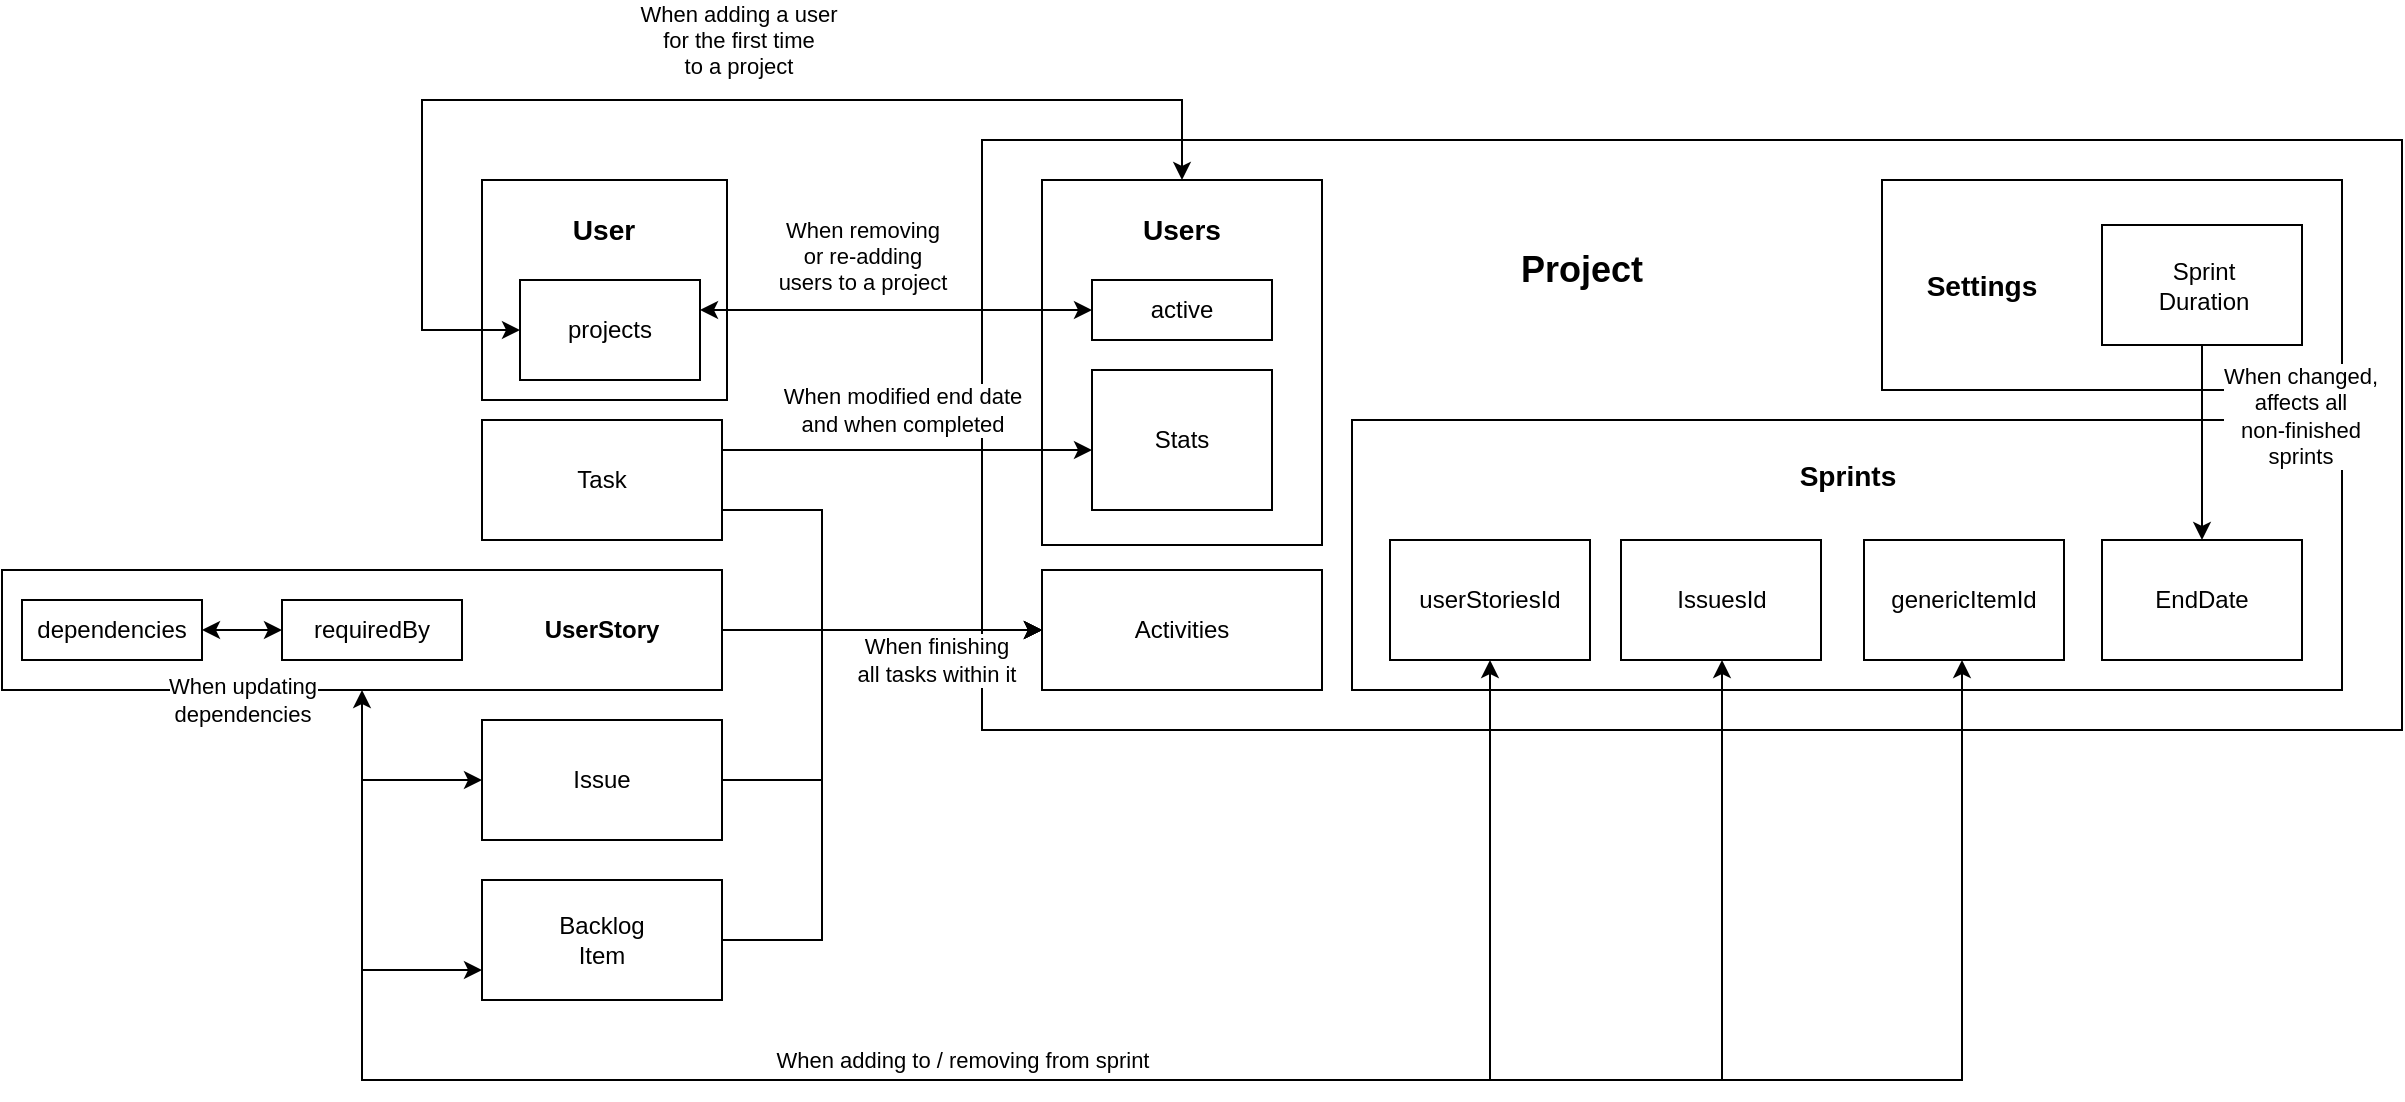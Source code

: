 <mxfile version="26.1.0">
  <diagram name="Página-1" id="4OTmXY2Rh0phOZ1CV6iW">
    <mxGraphModel dx="1303" dy="747" grid="1" gridSize="10" guides="1" tooltips="1" connect="1" arrows="1" fold="1" page="1" pageScale="1" pageWidth="827" pageHeight="1169" math="0" shadow="0">
      <root>
        <mxCell id="0" />
        <mxCell id="1" parent="0" />
        <mxCell id="syVXaHFY9ad1_4dyUhUQ-1" value="" style="rounded=0;whiteSpace=wrap;html=1;" vertex="1" parent="1">
          <mxGeometry x="240" y="430" width="120" height="60" as="geometry" />
        </mxCell>
        <mxCell id="syVXaHFY9ad1_4dyUhUQ-4" value="" style="rounded=0;whiteSpace=wrap;html=1;" vertex="1" parent="1">
          <mxGeometry x="490" y="290" width="710" height="295" as="geometry" />
        </mxCell>
        <mxCell id="syVXaHFY9ad1_4dyUhUQ-5" value="Task" style="text;html=1;align=center;verticalAlign=middle;whiteSpace=wrap;rounded=0;" vertex="1" parent="1">
          <mxGeometry x="270" y="445" width="60" height="30" as="geometry" />
        </mxCell>
        <mxCell id="syVXaHFY9ad1_4dyUhUQ-6" value="&lt;h2&gt;Project&lt;/h2&gt;" style="text;html=1;align=center;verticalAlign=middle;whiteSpace=wrap;rounded=0;" vertex="1" parent="1">
          <mxGeometry x="760" y="340" width="60" height="30" as="geometry" />
        </mxCell>
        <mxCell id="syVXaHFY9ad1_4dyUhUQ-7" value="" style="rounded=0;whiteSpace=wrap;html=1;" vertex="1" parent="1">
          <mxGeometry x="520" y="505" width="140" height="60" as="geometry" />
        </mxCell>
        <mxCell id="syVXaHFY9ad1_4dyUhUQ-8" value="Activities" style="text;html=1;align=center;verticalAlign=middle;whiteSpace=wrap;rounded=0;" vertex="1" parent="1">
          <mxGeometry x="560" y="520" width="60" height="30" as="geometry" />
        </mxCell>
        <mxCell id="syVXaHFY9ad1_4dyUhUQ-2" style="edgeStyle=orthogonalEdgeStyle;rounded=0;orthogonalLoop=1;jettySize=auto;html=1;entryX=0;entryY=0.5;entryDx=0;entryDy=0;exitX=1;exitY=0.75;exitDx=0;exitDy=0;" edge="1" parent="1" source="syVXaHFY9ad1_4dyUhUQ-1" target="syVXaHFY9ad1_4dyUhUQ-7">
          <mxGeometry relative="1" as="geometry">
            <mxPoint x="480" y="540" as="targetPoint" />
            <Array as="points">
              <mxPoint x="410" y="475" />
              <mxPoint x="410" y="535" />
            </Array>
          </mxGeometry>
        </mxCell>
        <mxCell id="syVXaHFY9ad1_4dyUhUQ-3" value="When finishing&lt;div&gt;all tasks within it&lt;/div&gt;" style="edgeLabel;html=1;align=center;verticalAlign=middle;resizable=0;points=[];" vertex="1" connectable="0" parent="syVXaHFY9ad1_4dyUhUQ-2">
          <mxGeometry x="0.115" y="-2" relative="1" as="geometry">
            <mxPoint x="44" y="13" as="offset" />
          </mxGeometry>
        </mxCell>
        <mxCell id="syVXaHFY9ad1_4dyUhUQ-16" style="edgeStyle=orthogonalEdgeStyle;rounded=0;orthogonalLoop=1;jettySize=auto;html=1;entryX=0;entryY=0.5;entryDx=0;entryDy=0;" edge="1" parent="1" source="syVXaHFY9ad1_4dyUhUQ-9" target="syVXaHFY9ad1_4dyUhUQ-7">
          <mxGeometry relative="1" as="geometry" />
        </mxCell>
        <mxCell id="syVXaHFY9ad1_4dyUhUQ-9" value="" style="rounded=0;whiteSpace=wrap;html=1;" vertex="1" parent="1">
          <mxGeometry y="505" width="360" height="60" as="geometry" />
        </mxCell>
        <mxCell id="syVXaHFY9ad1_4dyUhUQ-10" value="&lt;h4&gt;UserStory&lt;/h4&gt;" style="text;html=1;align=center;verticalAlign=middle;whiteSpace=wrap;rounded=0;" vertex="1" parent="1">
          <mxGeometry x="270" y="520" width="60" height="30" as="geometry" />
        </mxCell>
        <mxCell id="syVXaHFY9ad1_4dyUhUQ-17" style="edgeStyle=orthogonalEdgeStyle;rounded=0;orthogonalLoop=1;jettySize=auto;html=1;entryX=0;entryY=0.5;entryDx=0;entryDy=0;" edge="1" parent="1" source="syVXaHFY9ad1_4dyUhUQ-11" target="syVXaHFY9ad1_4dyUhUQ-7">
          <mxGeometry relative="1" as="geometry">
            <Array as="points">
              <mxPoint x="410" y="610" />
              <mxPoint x="410" y="535" />
            </Array>
          </mxGeometry>
        </mxCell>
        <mxCell id="syVXaHFY9ad1_4dyUhUQ-11" value="" style="rounded=0;whiteSpace=wrap;html=1;" vertex="1" parent="1">
          <mxGeometry x="240" y="580" width="120" height="60" as="geometry" />
        </mxCell>
        <mxCell id="syVXaHFY9ad1_4dyUhUQ-12" value="Issue" style="text;html=1;align=center;verticalAlign=middle;whiteSpace=wrap;rounded=0;" vertex="1" parent="1">
          <mxGeometry x="270" y="595" width="60" height="30" as="geometry" />
        </mxCell>
        <mxCell id="syVXaHFY9ad1_4dyUhUQ-20" style="edgeStyle=orthogonalEdgeStyle;rounded=0;orthogonalLoop=1;jettySize=auto;html=1;entryX=0;entryY=0.5;entryDx=0;entryDy=0;" edge="1" parent="1" source="syVXaHFY9ad1_4dyUhUQ-18" target="syVXaHFY9ad1_4dyUhUQ-7">
          <mxGeometry relative="1" as="geometry">
            <Array as="points">
              <mxPoint x="410" y="690" />
              <mxPoint x="410" y="535" />
            </Array>
          </mxGeometry>
        </mxCell>
        <mxCell id="syVXaHFY9ad1_4dyUhUQ-18" value="" style="rounded=0;whiteSpace=wrap;html=1;" vertex="1" parent="1">
          <mxGeometry x="240" y="660" width="120" height="60" as="geometry" />
        </mxCell>
        <mxCell id="syVXaHFY9ad1_4dyUhUQ-19" value="Backlog Item" style="text;html=1;align=center;verticalAlign=middle;whiteSpace=wrap;rounded=0;" vertex="1" parent="1">
          <mxGeometry x="270" y="675" width="60" height="30" as="geometry" />
        </mxCell>
        <mxCell id="syVXaHFY9ad1_4dyUhUQ-30" value="" style="rounded=0;whiteSpace=wrap;html=1;" vertex="1" parent="1">
          <mxGeometry x="675" y="430" width="495" height="135" as="geometry" />
        </mxCell>
        <mxCell id="syVXaHFY9ad1_4dyUhUQ-31" value="&lt;h3&gt;Sprints&lt;/h3&gt;" style="text;html=1;align=center;verticalAlign=middle;whiteSpace=wrap;rounded=0;" vertex="1" parent="1">
          <mxGeometry x="892.5" y="442.5" width="60" height="30" as="geometry" />
        </mxCell>
        <mxCell id="syVXaHFY9ad1_4dyUhUQ-32" value="" style="rounded=0;whiteSpace=wrap;html=1;" vertex="1" parent="1">
          <mxGeometry x="694" y="490" width="100" height="60" as="geometry" />
        </mxCell>
        <mxCell id="syVXaHFY9ad1_4dyUhUQ-33" value="userStoriesId" style="text;html=1;align=center;verticalAlign=middle;whiteSpace=wrap;rounded=0;" vertex="1" parent="1">
          <mxGeometry x="714" y="505" width="60" height="30" as="geometry" />
        </mxCell>
        <mxCell id="syVXaHFY9ad1_4dyUhUQ-34" value="" style="rounded=0;whiteSpace=wrap;html=1;" vertex="1" parent="1">
          <mxGeometry x="809.5" y="490" width="100" height="60" as="geometry" />
        </mxCell>
        <mxCell id="syVXaHFY9ad1_4dyUhUQ-35" value="IssuesId" style="text;html=1;align=center;verticalAlign=middle;whiteSpace=wrap;rounded=0;" vertex="1" parent="1">
          <mxGeometry x="829.5" y="505" width="60" height="30" as="geometry" />
        </mxCell>
        <mxCell id="syVXaHFY9ad1_4dyUhUQ-36" value="" style="rounded=0;whiteSpace=wrap;html=1;" vertex="1" parent="1">
          <mxGeometry x="931" y="490" width="100" height="60" as="geometry" />
        </mxCell>
        <mxCell id="syVXaHFY9ad1_4dyUhUQ-37" value="genericItemId" style="text;html=1;align=center;verticalAlign=middle;whiteSpace=wrap;rounded=0;" vertex="1" parent="1">
          <mxGeometry x="951" y="505" width="60" height="30" as="geometry" />
        </mxCell>
        <mxCell id="syVXaHFY9ad1_4dyUhUQ-38" style="edgeStyle=orthogonalEdgeStyle;rounded=0;orthogonalLoop=1;jettySize=auto;html=1;entryX=0.5;entryY=1;entryDx=0;entryDy=0;startArrow=classic;startFill=1;" edge="1" parent="1" source="syVXaHFY9ad1_4dyUhUQ-9" target="syVXaHFY9ad1_4dyUhUQ-32">
          <mxGeometry relative="1" as="geometry">
            <Array as="points">
              <mxPoint x="180" y="760" />
              <mxPoint x="744" y="760" />
            </Array>
          </mxGeometry>
        </mxCell>
        <mxCell id="syVXaHFY9ad1_4dyUhUQ-39" style="edgeStyle=orthogonalEdgeStyle;rounded=0;orthogonalLoop=1;jettySize=auto;html=1;entryX=0.5;entryY=1;entryDx=0;entryDy=0;startArrow=classic;startFill=1;exitX=0;exitY=0.5;exitDx=0;exitDy=0;" edge="1" parent="1" source="syVXaHFY9ad1_4dyUhUQ-11" target="syVXaHFY9ad1_4dyUhUQ-34">
          <mxGeometry relative="1" as="geometry">
            <mxPoint x="240" y="550" as="sourcePoint" />
            <mxPoint x="754" y="560" as="targetPoint" />
            <Array as="points">
              <mxPoint x="180" y="610" />
              <mxPoint x="180" y="760" />
              <mxPoint x="860" y="760" />
              <mxPoint x="860" y="550" />
            </Array>
          </mxGeometry>
        </mxCell>
        <mxCell id="syVXaHFY9ad1_4dyUhUQ-40" style="edgeStyle=orthogonalEdgeStyle;rounded=0;orthogonalLoop=1;jettySize=auto;html=1;exitX=0;exitY=0.75;exitDx=0;exitDy=0;startArrow=classic;startFill=1;" edge="1" parent="1" source="syVXaHFY9ad1_4dyUhUQ-18" target="syVXaHFY9ad1_4dyUhUQ-36">
          <mxGeometry relative="1" as="geometry">
            <mxPoint x="427.47" y="710" as="sourcePoint" />
            <mxPoint x="811.47" y="630" as="targetPoint" />
            <Array as="points">
              <mxPoint x="180" y="705" />
              <mxPoint x="180" y="760" />
              <mxPoint x="980" y="760" />
            </Array>
          </mxGeometry>
        </mxCell>
        <mxCell id="syVXaHFY9ad1_4dyUhUQ-41" value="When adding to / removing from sprint" style="edgeLabel;html=1;align=center;verticalAlign=middle;resizable=0;points=[];" vertex="1" connectable="0" parent="syVXaHFY9ad1_4dyUhUQ-40">
          <mxGeometry x="-0.348" y="3" relative="1" as="geometry">
            <mxPoint x="48" y="-7" as="offset" />
          </mxGeometry>
        </mxCell>
        <mxCell id="syVXaHFY9ad1_4dyUhUQ-43" value="" style="rounded=0;whiteSpace=wrap;html=1;" vertex="1" parent="1">
          <mxGeometry x="1050" y="490" width="100" height="60" as="geometry" />
        </mxCell>
        <mxCell id="syVXaHFY9ad1_4dyUhUQ-44" value="EndDate" style="text;html=1;align=center;verticalAlign=middle;whiteSpace=wrap;rounded=0;" vertex="1" parent="1">
          <mxGeometry x="1070" y="505" width="60" height="30" as="geometry" />
        </mxCell>
        <mxCell id="syVXaHFY9ad1_4dyUhUQ-45" value="" style="rounded=0;whiteSpace=wrap;html=1;" vertex="1" parent="1">
          <mxGeometry x="940" y="310" width="230" height="105" as="geometry" />
        </mxCell>
        <mxCell id="syVXaHFY9ad1_4dyUhUQ-46" value="&lt;h3&gt;Settings&lt;/h3&gt;" style="text;html=1;align=center;verticalAlign=middle;whiteSpace=wrap;rounded=0;" vertex="1" parent="1">
          <mxGeometry x="960" y="347.5" width="60" height="30" as="geometry" />
        </mxCell>
        <mxCell id="syVXaHFY9ad1_4dyUhUQ-49" style="edgeStyle=orthogonalEdgeStyle;rounded=0;orthogonalLoop=1;jettySize=auto;html=1;entryX=0.5;entryY=0;entryDx=0;entryDy=0;" edge="1" parent="1" source="syVXaHFY9ad1_4dyUhUQ-47" target="syVXaHFY9ad1_4dyUhUQ-43">
          <mxGeometry relative="1" as="geometry" />
        </mxCell>
        <mxCell id="syVXaHFY9ad1_4dyUhUQ-50" value="&lt;div&gt;When changed,&lt;/div&gt;&lt;div&gt;affects all&lt;/div&gt;&lt;div&gt;non-finished&lt;/div&gt;&lt;div&gt;sprints&lt;/div&gt;" style="edgeLabel;html=1;align=center;verticalAlign=middle;resizable=0;points=[];" vertex="1" connectable="0" parent="syVXaHFY9ad1_4dyUhUQ-49">
          <mxGeometry x="0.307" y="-1" relative="1" as="geometry">
            <mxPoint x="50" y="-28" as="offset" />
          </mxGeometry>
        </mxCell>
        <mxCell id="syVXaHFY9ad1_4dyUhUQ-47" value="" style="rounded=0;whiteSpace=wrap;html=1;" vertex="1" parent="1">
          <mxGeometry x="1050" y="332.5" width="100" height="60" as="geometry" />
        </mxCell>
        <mxCell id="syVXaHFY9ad1_4dyUhUQ-48" value="Sprint Duration" style="text;html=1;align=center;verticalAlign=middle;whiteSpace=wrap;rounded=0;" vertex="1" parent="1">
          <mxGeometry x="1071" y="347.5" width="60" height="30" as="geometry" />
        </mxCell>
        <mxCell id="syVXaHFY9ad1_4dyUhUQ-51" value="" style="rounded=0;whiteSpace=wrap;html=1;" vertex="1" parent="1">
          <mxGeometry x="520" y="310" width="140" height="182.5" as="geometry" />
        </mxCell>
        <mxCell id="syVXaHFY9ad1_4dyUhUQ-21" value="" style="rounded=0;whiteSpace=wrap;html=1;" vertex="1" parent="1">
          <mxGeometry x="545" y="405" width="90" height="70" as="geometry" />
        </mxCell>
        <mxCell id="syVXaHFY9ad1_4dyUhUQ-23" value="Stats" style="text;html=1;align=center;verticalAlign=middle;whiteSpace=wrap;rounded=0;" vertex="1" parent="1">
          <mxGeometry x="560" y="425" width="60" height="30" as="geometry" />
        </mxCell>
        <mxCell id="syVXaHFY9ad1_4dyUhUQ-26" style="edgeStyle=orthogonalEdgeStyle;rounded=0;orthogonalLoop=1;jettySize=auto;html=1;exitX=1;exitY=0.25;exitDx=0;exitDy=0;" edge="1" parent="1" source="syVXaHFY9ad1_4dyUhUQ-1" target="syVXaHFY9ad1_4dyUhUQ-21">
          <mxGeometry relative="1" as="geometry">
            <Array as="points">
              <mxPoint x="460" y="445" />
              <mxPoint x="460" y="445" />
            </Array>
          </mxGeometry>
        </mxCell>
        <mxCell id="syVXaHFY9ad1_4dyUhUQ-27" value="When modified end date&lt;div&gt;and when completed&lt;/div&gt;" style="edgeLabel;html=1;align=center;verticalAlign=middle;resizable=0;points=[];" vertex="1" connectable="0" parent="syVXaHFY9ad1_4dyUhUQ-26">
          <mxGeometry x="-0.046" y="2" relative="1" as="geometry">
            <mxPoint x="2" y="-18" as="offset" />
          </mxGeometry>
        </mxCell>
        <mxCell id="syVXaHFY9ad1_4dyUhUQ-52" value="&lt;h3&gt;Users&lt;/h3&gt;" style="text;html=1;align=center;verticalAlign=middle;whiteSpace=wrap;rounded=0;" vertex="1" parent="1">
          <mxGeometry x="560" y="320" width="60" height="30" as="geometry" />
        </mxCell>
        <mxCell id="syVXaHFY9ad1_4dyUhUQ-53" value="" style="rounded=0;whiteSpace=wrap;html=1;" vertex="1" parent="1">
          <mxGeometry x="545" y="360" width="90" height="30" as="geometry" />
        </mxCell>
        <mxCell id="syVXaHFY9ad1_4dyUhUQ-54" value="active" style="text;html=1;align=center;verticalAlign=middle;whiteSpace=wrap;rounded=0;" vertex="1" parent="1">
          <mxGeometry x="560" y="360" width="60" height="30" as="geometry" />
        </mxCell>
        <mxCell id="syVXaHFY9ad1_4dyUhUQ-55" value="" style="rounded=0;whiteSpace=wrap;html=1;" vertex="1" parent="1">
          <mxGeometry x="240" y="310" width="122.5" height="110" as="geometry" />
        </mxCell>
        <mxCell id="syVXaHFY9ad1_4dyUhUQ-56" value="&lt;h3&gt;User&lt;/h3&gt;" style="text;html=1;align=center;verticalAlign=middle;whiteSpace=wrap;rounded=0;" vertex="1" parent="1">
          <mxGeometry x="271.25" y="320" width="60" height="30" as="geometry" />
        </mxCell>
        <mxCell id="syVXaHFY9ad1_4dyUhUQ-59" style="edgeStyle=orthogonalEdgeStyle;rounded=0;orthogonalLoop=1;jettySize=auto;html=1;entryX=0;entryY=0.5;entryDx=0;entryDy=0;startArrow=classic;startFill=1;" edge="1" parent="1" source="syVXaHFY9ad1_4dyUhUQ-57" target="syVXaHFY9ad1_4dyUhUQ-53">
          <mxGeometry relative="1" as="geometry">
            <Array as="points">
              <mxPoint x="400" y="375" />
              <mxPoint x="400" y="375" />
            </Array>
          </mxGeometry>
        </mxCell>
        <mxCell id="syVXaHFY9ad1_4dyUhUQ-70" value="When removing&lt;div&gt;or re-adding&lt;br&gt;&lt;div&gt;users to a&amp;nbsp;&lt;span style=&quot;background-color: light-dark(#ffffff, var(--ge-dark-color, #121212)); color: light-dark(rgb(0, 0, 0), rgb(255, 255, 255));&quot;&gt;project&lt;/span&gt;&lt;/div&gt;&lt;/div&gt;" style="edgeLabel;html=1;align=center;verticalAlign=middle;resizable=0;points=[];" vertex="1" connectable="0" parent="syVXaHFY9ad1_4dyUhUQ-59">
          <mxGeometry x="0.007" y="-2" relative="1" as="geometry">
            <mxPoint x="-18" y="-29" as="offset" />
          </mxGeometry>
        </mxCell>
        <mxCell id="syVXaHFY9ad1_4dyUhUQ-57" value="" style="rounded=0;whiteSpace=wrap;html=1;" vertex="1" parent="1">
          <mxGeometry x="259" y="360" width="90" height="50" as="geometry" />
        </mxCell>
        <mxCell id="syVXaHFY9ad1_4dyUhUQ-58" value="projects" style="text;html=1;align=center;verticalAlign=middle;whiteSpace=wrap;rounded=0;" vertex="1" parent="1">
          <mxGeometry x="274" y="370" width="60" height="30" as="geometry" />
        </mxCell>
        <mxCell id="syVXaHFY9ad1_4dyUhUQ-69" value="When updating&lt;div&gt;dependencies&lt;/div&gt;" style="edgeStyle=orthogonalEdgeStyle;rounded=0;orthogonalLoop=1;jettySize=auto;html=1;entryX=0;entryY=0.5;entryDx=0;entryDy=0;startArrow=classic;startFill=1;" edge="1" parent="1" source="syVXaHFY9ad1_4dyUhUQ-65" target="syVXaHFY9ad1_4dyUhUQ-67">
          <mxGeometry y="-35" relative="1" as="geometry">
            <mxPoint as="offset" />
          </mxGeometry>
        </mxCell>
        <mxCell id="syVXaHFY9ad1_4dyUhUQ-65" value="" style="rounded=0;whiteSpace=wrap;html=1;" vertex="1" parent="1">
          <mxGeometry x="10" y="520" width="90" height="30" as="geometry" />
        </mxCell>
        <mxCell id="syVXaHFY9ad1_4dyUhUQ-66" value="dependencies" style="text;html=1;align=center;verticalAlign=middle;whiteSpace=wrap;rounded=0;" vertex="1" parent="1">
          <mxGeometry x="25" y="520" width="60" height="30" as="geometry" />
        </mxCell>
        <mxCell id="syVXaHFY9ad1_4dyUhUQ-67" value="" style="rounded=0;whiteSpace=wrap;html=1;" vertex="1" parent="1">
          <mxGeometry x="140" y="520" width="90" height="30" as="geometry" />
        </mxCell>
        <mxCell id="syVXaHFY9ad1_4dyUhUQ-68" value="requiredBy" style="text;html=1;align=center;verticalAlign=middle;whiteSpace=wrap;rounded=0;" vertex="1" parent="1">
          <mxGeometry x="155" y="520" width="60" height="30" as="geometry" />
        </mxCell>
        <mxCell id="syVXaHFY9ad1_4dyUhUQ-71" style="edgeStyle=orthogonalEdgeStyle;rounded=0;orthogonalLoop=1;jettySize=auto;html=1;entryX=0.5;entryY=0;entryDx=0;entryDy=0;startArrow=classic;startFill=1;" edge="1" parent="1" source="syVXaHFY9ad1_4dyUhUQ-57" target="syVXaHFY9ad1_4dyUhUQ-51">
          <mxGeometry relative="1" as="geometry">
            <Array as="points">
              <mxPoint x="210" y="385" />
              <mxPoint x="210" y="270" />
              <mxPoint x="590" y="270" />
            </Array>
          </mxGeometry>
        </mxCell>
        <mxCell id="syVXaHFY9ad1_4dyUhUQ-72" value="When adding a&amp;nbsp;&lt;span style=&quot;background-color: light-dark(#ffffff, var(--ge-dark-color, #121212)); color: light-dark(rgb(0, 0, 0), rgb(255, 255, 255));&quot;&gt;user&lt;/span&gt;&lt;div&gt;&lt;span style=&quot;background-color: light-dark(#ffffff, var(--ge-dark-color, #121212)); color: light-dark(rgb(0, 0, 0), rgb(255, 255, 255));&quot;&gt;for the first time&lt;/span&gt;&lt;/div&gt;&lt;div&gt;&lt;span style=&quot;background-color: light-dark(#ffffff, var(--ge-dark-color, #121212)); color: light-dark(rgb(0, 0, 0), rgb(255, 255, 255));&quot;&gt;to a project&lt;/span&gt;&lt;/div&gt;" style="edgeLabel;html=1;align=center;verticalAlign=middle;resizable=0;points=[];" vertex="1" connectable="0" parent="syVXaHFY9ad1_4dyUhUQ-71">
          <mxGeometry x="0.041" y="-1" relative="1" as="geometry">
            <mxPoint x="18" y="-31" as="offset" />
          </mxGeometry>
        </mxCell>
      </root>
    </mxGraphModel>
  </diagram>
</mxfile>

